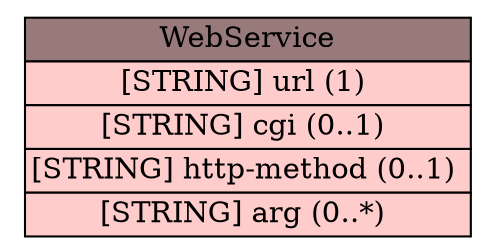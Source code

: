 digraph WebService {
	graph [rankdir=LR];
	node [label="\N"];
	graph [bb="0,0,226,108"];
	WebService [label=<<table BORDER="0" CELLBORDER="1" CELLSPACING="0"> <tr > <td BGCOLOR="#997a7a" HREF="/idmef_parser/IDMEF/WebService.html" TITLE="The WebService class carries additional information related to web traffic. ">WebService</td> </tr>" %<tr><td BGCOLOR="#FFCCCC"  HREF="/idmef_parser/IDMEF/WebService.html" TITLE="The URL in the request.">[STRING] url (1) </td></tr>%<tr><td BGCOLOR="#FFCCCC"  HREF="/idmef_parser/IDMEF/WebService.html" TITLE="The CGI script in the request, without arguments.">[STRING] cgi (0..1) </td></tr>%<tr><td BGCOLOR="#FFCCCC"  HREF="/idmef_parser/IDMEF/WebService.html" TITLE="The HTTP method (PUT, GET) used in the request.">[STRING] http-method (0..1) </td></tr>%<tr><td BGCOLOR="#FFCCCC"  HREF="/idmef_parser/IDMEF/WebService.html" TITLE="The arguments to the CGI script.">[STRING] arg (0..*) </td></tr>%</table>>, shape=plaintext, pos="113,54", width="3.1389", height="1.5139"];
}
